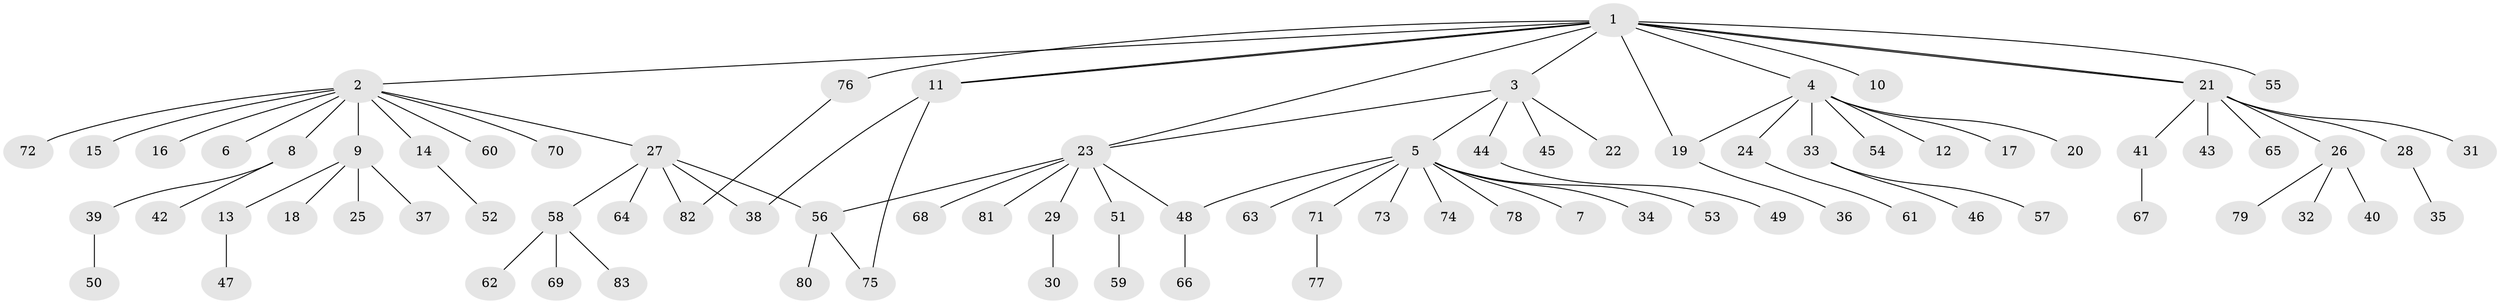 // coarse degree distribution, {8: 0.030303030303030304, 1: 0.7575757575757576, 7: 0.09090909090909091, 10: 0.030303030303030304, 2: 0.09090909090909091}
// Generated by graph-tools (version 1.1) at 2025/50/03/04/25 21:50:28]
// undirected, 83 vertices, 91 edges
graph export_dot {
graph [start="1"]
  node [color=gray90,style=filled];
  1;
  2;
  3;
  4;
  5;
  6;
  7;
  8;
  9;
  10;
  11;
  12;
  13;
  14;
  15;
  16;
  17;
  18;
  19;
  20;
  21;
  22;
  23;
  24;
  25;
  26;
  27;
  28;
  29;
  30;
  31;
  32;
  33;
  34;
  35;
  36;
  37;
  38;
  39;
  40;
  41;
  42;
  43;
  44;
  45;
  46;
  47;
  48;
  49;
  50;
  51;
  52;
  53;
  54;
  55;
  56;
  57;
  58;
  59;
  60;
  61;
  62;
  63;
  64;
  65;
  66;
  67;
  68;
  69;
  70;
  71;
  72;
  73;
  74;
  75;
  76;
  77;
  78;
  79;
  80;
  81;
  82;
  83;
  1 -- 2;
  1 -- 3;
  1 -- 4;
  1 -- 10;
  1 -- 11;
  1 -- 11;
  1 -- 19;
  1 -- 21;
  1 -- 21;
  1 -- 23;
  1 -- 55;
  1 -- 76;
  2 -- 6;
  2 -- 8;
  2 -- 9;
  2 -- 14;
  2 -- 15;
  2 -- 16;
  2 -- 27;
  2 -- 60;
  2 -- 70;
  2 -- 72;
  3 -- 5;
  3 -- 22;
  3 -- 23;
  3 -- 44;
  3 -- 45;
  4 -- 12;
  4 -- 17;
  4 -- 19;
  4 -- 20;
  4 -- 24;
  4 -- 33;
  4 -- 54;
  5 -- 7;
  5 -- 34;
  5 -- 48;
  5 -- 53;
  5 -- 63;
  5 -- 71;
  5 -- 73;
  5 -- 74;
  5 -- 78;
  8 -- 39;
  8 -- 42;
  9 -- 13;
  9 -- 18;
  9 -- 25;
  9 -- 37;
  11 -- 38;
  11 -- 75;
  13 -- 47;
  14 -- 52;
  19 -- 36;
  21 -- 26;
  21 -- 28;
  21 -- 31;
  21 -- 41;
  21 -- 43;
  21 -- 65;
  23 -- 29;
  23 -- 48;
  23 -- 51;
  23 -- 56;
  23 -- 68;
  23 -- 81;
  24 -- 61;
  26 -- 32;
  26 -- 40;
  26 -- 79;
  27 -- 38;
  27 -- 56;
  27 -- 58;
  27 -- 64;
  27 -- 82;
  28 -- 35;
  29 -- 30;
  33 -- 46;
  33 -- 57;
  39 -- 50;
  41 -- 67;
  44 -- 49;
  48 -- 66;
  51 -- 59;
  56 -- 75;
  56 -- 80;
  58 -- 62;
  58 -- 69;
  58 -- 83;
  71 -- 77;
  76 -- 82;
}
